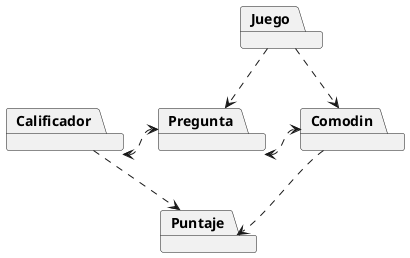 @startuml

Package "Calificador"

Package "Comodin"

Package "Juego"

Package "Pregunta"

Package "Puntaje"

Juego ..> Comodin
Juego ..> Pregunta
Comodin <.left.> Pregunta
Comodin ..> Puntaje
Calificador <.right.> Pregunta
Calificador ..> Puntaje

@enduml